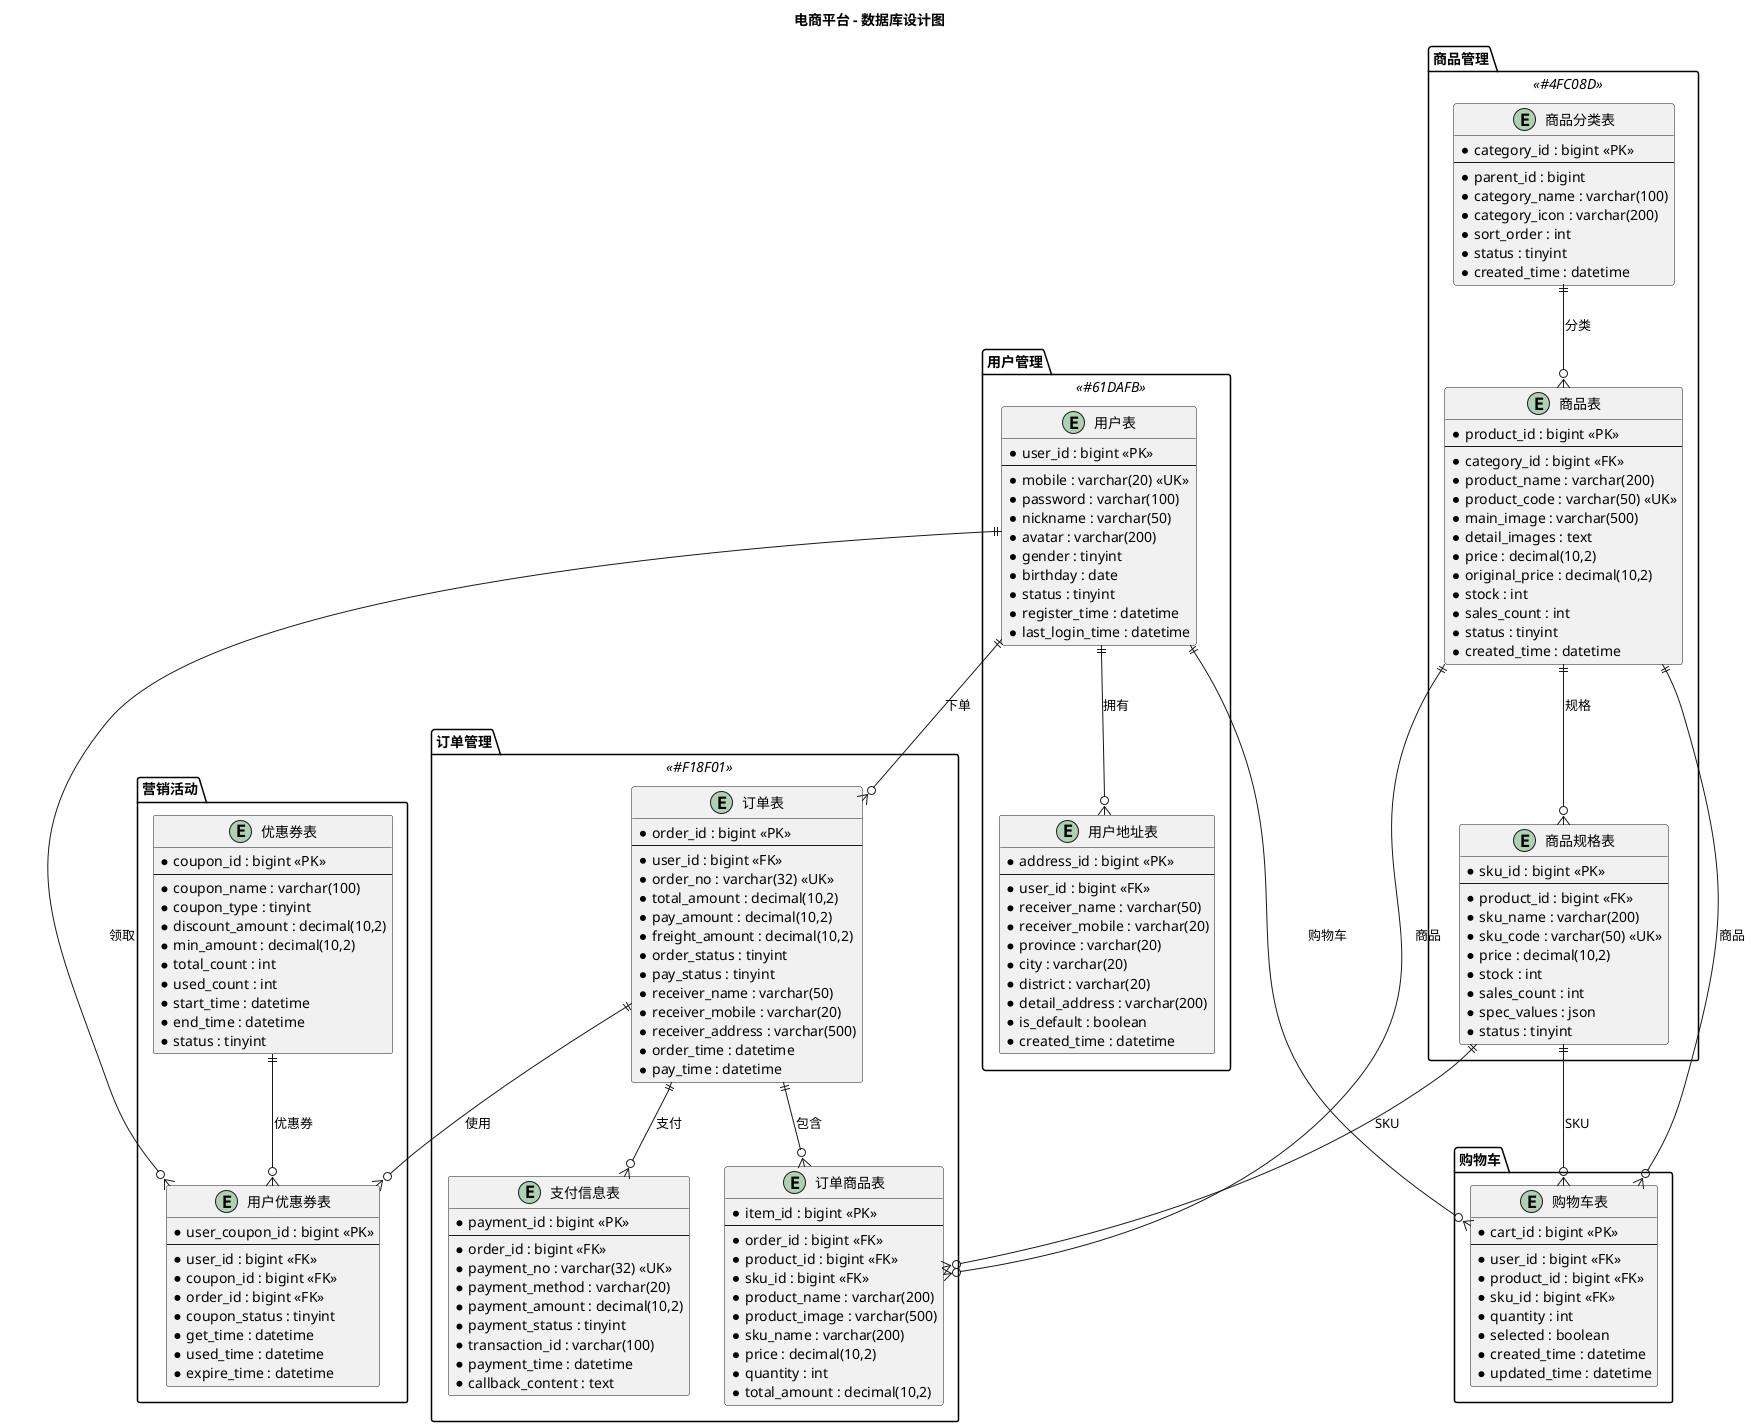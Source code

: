@startuml

title 电商平台 - 数据库设计图

!define PRIMARY_COLOR #61DAFB
!define SECONDARY_COLOR #4FC08D  
!define ACCENT_COLOR #F18F01

package "用户管理" <<PRIMARY_COLOR>> {
    entity "用户表" as user {
        * user_id : bigint <<PK>>
        --
        * mobile : varchar(20) <<UK>>
        * password : varchar(100)
        * nickname : varchar(50)
        * avatar : varchar(200)
        * gender : tinyint
        * birthday : date
        * status : tinyint
        * register_time : datetime
        * last_login_time : datetime
    }
    
    entity "用户地址表" as user_address {
        * address_id : bigint <<PK>>
        --
        * user_id : bigint <<FK>>
        * receiver_name : varchar(50)
        * receiver_mobile : varchar(20)
        * province : varchar(20)
        * city : varchar(20)
        * district : varchar(20)
        * detail_address : varchar(200)
        * is_default : boolean
        * created_time : datetime
    }
}

package "商品管理" <<SECONDARY_COLOR>> {
    entity "商品表" as product {
        * product_id : bigint <<PK>>
        --
        * category_id : bigint <<FK>>
        * product_name : varchar(200)
        * product_code : varchar(50) <<UK>>
        * main_image : varchar(500)
        * detail_images : text
        * price : decimal(10,2)
        * original_price : decimal(10,2)
        * stock : int
        * sales_count : int
        * status : tinyint
        * created_time : datetime
    }
    
    entity "商品分类表" as category {
        * category_id : bigint <<PK>>
        --
        * parent_id : bigint
        * category_name : varchar(100)
        * category_icon : varchar(200)
        * sort_order : int
        * status : tinyint
        * created_time : datetime
    }
    
    entity "商品规格表" as product_sku {
        * sku_id : bigint <<PK>>
        --
        * product_id : bigint <<FK>>
        * sku_name : varchar(200)
        * sku_code : varchar(50) <<UK>>
        * price : decimal(10,2)
        * stock : int
        * sales_count : int
        * spec_values : json
        * status : tinyint
    }
}

package "订单管理" <<ACCENT_COLOR>> {
    entity "订单表" as order_info {
        * order_id : bigint <<PK>>
        --
        * user_id : bigint <<FK>>
        * order_no : varchar(32) <<UK>>
        * total_amount : decimal(10,2)
        * pay_amount : decimal(10,2)
        * freight_amount : decimal(10,2)
        * order_status : tinyint
        * pay_status : tinyint
        * receiver_name : varchar(50)
        * receiver_mobile : varchar(20)
        * receiver_address : varchar(500)
        * order_time : datetime
        * pay_time : datetime
    }
    
    entity "订单商品表" as order_item {
        * item_id : bigint <<PK>>
        --
        * order_id : bigint <<FK>>
        * product_id : bigint <<FK>>
        * sku_id : bigint <<FK>>
        * product_name : varchar(200)
        * product_image : varchar(500)
        * sku_name : varchar(200)
        * price : decimal(10,2)
        * quantity : int
        * total_amount : decimal(10,2)
    }
    
    entity "支付信息表" as payment_info {
        * payment_id : bigint <<PK>>
        --
        * order_id : bigint <<FK>>
        * payment_no : varchar(32) <<UK>>
        * payment_method : varchar(20)
        * payment_amount : decimal(10,2)
        * payment_status : tinyint
        * transaction_id : varchar(100)
        * payment_time : datetime
        * callback_content : text
    }
}

package "购物车" {
    entity "购物车表" as cart {
        * cart_id : bigint <<PK>>
        --
        * user_id : bigint <<FK>>
        * product_id : bigint <<FK>>
        * sku_id : bigint <<FK>>
        * quantity : int
        * selected : boolean
        * created_time : datetime
        * updated_time : datetime
    }
}

package "营销活动" {
    entity "优惠券表" as coupon {
        * coupon_id : bigint <<PK>>
        --
        * coupon_name : varchar(100)
        * coupon_type : tinyint
        * discount_amount : decimal(10,2)
        * min_amount : decimal(10,2)
        * total_count : int
        * used_count : int
        * start_time : datetime
        * end_time : datetime
        * status : tinyint
    }
    
    entity "用户优惠券表" as user_coupon {
        * user_coupon_id : bigint <<PK>>
        --
        * user_id : bigint <<FK>>
        * coupon_id : bigint <<FK>>
        * order_id : bigint <<FK>>
        * coupon_status : tinyint
        * get_time : datetime
        * used_time : datetime
        * expire_time : datetime
    }
}

' 关系定义
user ||--o{ user_address : "拥有"
user ||--o{ order_info : "下单"
user ||--o{ cart : "购物车"
user ||--o{ user_coupon : "领取"

category ||--o{ product : "分类"
product ||--o{ product_sku : "规格"
product ||--o{ cart : "商品"
product ||--o{ order_item : "商品"
product_sku ||--o{ cart : "SKU"
product_sku ||--o{ order_item : "SKU"

order_info ||--o{ order_item : "包含"
order_info ||--o{ payment_info : "支付"
order_info ||--o{ user_coupon : "使用"

coupon ||--o{ user_coupon : "优惠券"

@enduml 